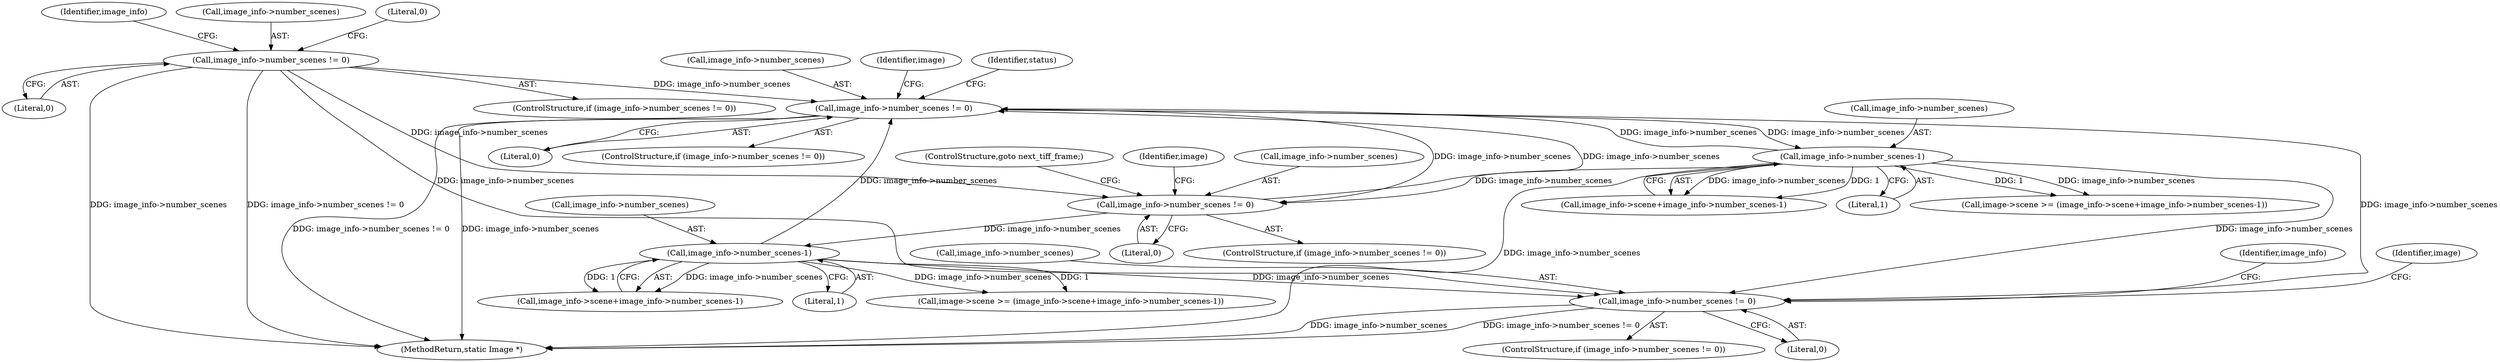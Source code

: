 digraph "0_ImageMagick_f8877abac8e568b2f339cca70c2c3c1b6eaec288@pointer" {
"1003381" [label="(Call,image_info->number_scenes != 0)"];
"1001519" [label="(Call,image_info->number_scenes-1)"];
"1001505" [label="(Call,image_info->number_scenes != 0)"];
"1003296" [label="(Call,image_info->number_scenes != 0)"];
"1000256" [label="(Call,image_info->number_scenes != 0)"];
"1003310" [label="(Call,image_info->number_scenes-1)"];
"1001519" [label="(Call,image_info->number_scenes-1)"];
"1003381" [label="(Call,image_info->number_scenes != 0)"];
"1003406" [label="(MethodReturn,static Image *)"];
"1003314" [label="(Literal,1)"];
"1001515" [label="(Call,image_info->scene+image_info->number_scenes-1)"];
"1003306" [label="(Call,image_info->scene+image_info->number_scenes-1)"];
"1003317" [label="(Identifier,status)"];
"1003297" [label="(Call,image_info->number_scenes)"];
"1003311" [label="(Call,image_info->number_scenes)"];
"1003385" [label="(Literal,0)"];
"1003304" [label="(Identifier,image)"];
"1003310" [label="(Call,image_info->number_scenes-1)"];
"1000255" [label="(ControlStructure,if (image_info->number_scenes != 0))"];
"1003405" [label="(Identifier,image)"];
"1003382" [label="(Call,image_info->number_scenes)"];
"1000265" [label="(Identifier,image_info)"];
"1001509" [label="(Literal,0)"];
"1000256" [label="(Call,image_info->number_scenes != 0)"];
"1003300" [label="(Literal,0)"];
"1001505" [label="(Call,image_info->number_scenes != 0)"];
"1000257" [label="(Call,image_info->number_scenes)"];
"1001530" [label="(ControlStructure,goto next_tiff_frame;)"];
"1000260" [label="(Literal,0)"];
"1003295" [label="(ControlStructure,if (image_info->number_scenes != 0))"];
"1001513" [label="(Identifier,image)"];
"1003390" [label="(Identifier,image_info)"];
"1001511" [label="(Call,image->scene >= (image_info->scene+image_info->number_scenes-1))"];
"1003296" [label="(Call,image_info->number_scenes != 0)"];
"1001520" [label="(Call,image_info->number_scenes)"];
"1001523" [label="(Literal,1)"];
"1003380" [label="(ControlStructure,if (image_info->number_scenes != 0))"];
"1000339" [label="(Literal,0)"];
"1001506" [label="(Call,image_info->number_scenes)"];
"1003302" [label="(Call,image->scene >= (image_info->scene+image_info->number_scenes-1))"];
"1001504" [label="(ControlStructure,if (image_info->number_scenes != 0))"];
"1003381" -> "1003380"  [label="AST: "];
"1003381" -> "1003385"  [label="CFG: "];
"1003382" -> "1003381"  [label="AST: "];
"1003385" -> "1003381"  [label="AST: "];
"1003390" -> "1003381"  [label="CFG: "];
"1003405" -> "1003381"  [label="CFG: "];
"1003381" -> "1003406"  [label="DDG: image_info->number_scenes"];
"1003381" -> "1003406"  [label="DDG: image_info->number_scenes != 0"];
"1001519" -> "1003381"  [label="DDG: image_info->number_scenes"];
"1003296" -> "1003381"  [label="DDG: image_info->number_scenes"];
"1000256" -> "1003381"  [label="DDG: image_info->number_scenes"];
"1003310" -> "1003381"  [label="DDG: image_info->number_scenes"];
"1001519" -> "1001515"  [label="AST: "];
"1001519" -> "1001523"  [label="CFG: "];
"1001520" -> "1001519"  [label="AST: "];
"1001523" -> "1001519"  [label="AST: "];
"1001515" -> "1001519"  [label="CFG: "];
"1001519" -> "1001511"  [label="DDG: image_info->number_scenes"];
"1001519" -> "1001511"  [label="DDG: 1"];
"1001519" -> "1001515"  [label="DDG: image_info->number_scenes"];
"1001519" -> "1001515"  [label="DDG: 1"];
"1001505" -> "1001519"  [label="DDG: image_info->number_scenes"];
"1001519" -> "1003296"  [label="DDG: image_info->number_scenes"];
"1001505" -> "1001504"  [label="AST: "];
"1001505" -> "1001509"  [label="CFG: "];
"1001506" -> "1001505"  [label="AST: "];
"1001509" -> "1001505"  [label="AST: "];
"1001513" -> "1001505"  [label="CFG: "];
"1001530" -> "1001505"  [label="CFG: "];
"1003296" -> "1001505"  [label="DDG: image_info->number_scenes"];
"1000256" -> "1001505"  [label="DDG: image_info->number_scenes"];
"1003310" -> "1001505"  [label="DDG: image_info->number_scenes"];
"1001505" -> "1003296"  [label="DDG: image_info->number_scenes"];
"1003296" -> "1003295"  [label="AST: "];
"1003296" -> "1003300"  [label="CFG: "];
"1003297" -> "1003296"  [label="AST: "];
"1003300" -> "1003296"  [label="AST: "];
"1003304" -> "1003296"  [label="CFG: "];
"1003317" -> "1003296"  [label="CFG: "];
"1003296" -> "1003406"  [label="DDG: image_info->number_scenes != 0"];
"1003296" -> "1003406"  [label="DDG: image_info->number_scenes"];
"1000256" -> "1003296"  [label="DDG: image_info->number_scenes"];
"1003310" -> "1003296"  [label="DDG: image_info->number_scenes"];
"1003296" -> "1003310"  [label="DDG: image_info->number_scenes"];
"1000256" -> "1000255"  [label="AST: "];
"1000256" -> "1000260"  [label="CFG: "];
"1000257" -> "1000256"  [label="AST: "];
"1000260" -> "1000256"  [label="AST: "];
"1000265" -> "1000256"  [label="CFG: "];
"1000339" -> "1000256"  [label="CFG: "];
"1000256" -> "1003406"  [label="DDG: image_info->number_scenes"];
"1000256" -> "1003406"  [label="DDG: image_info->number_scenes != 0"];
"1003310" -> "1003306"  [label="AST: "];
"1003310" -> "1003314"  [label="CFG: "];
"1003311" -> "1003310"  [label="AST: "];
"1003314" -> "1003310"  [label="AST: "];
"1003306" -> "1003310"  [label="CFG: "];
"1003310" -> "1003406"  [label="DDG: image_info->number_scenes"];
"1003310" -> "1003302"  [label="DDG: image_info->number_scenes"];
"1003310" -> "1003302"  [label="DDG: 1"];
"1003310" -> "1003306"  [label="DDG: image_info->number_scenes"];
"1003310" -> "1003306"  [label="DDG: 1"];
}
